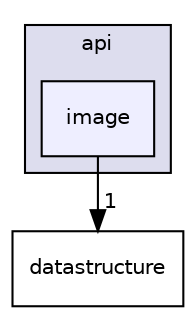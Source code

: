 digraph "interfaces/api/image" {
  compound=true
  node [ fontsize="10", fontname="Helvetica"];
  edge [ labelfontsize="10", labelfontname="Helvetica"];
  subgraph clusterdir_5ccb2e05c35c6d85a94d42568a113e58 {
    graph [ bgcolor="#ddddee", pencolor="black", label="api" fontname="Helvetica", fontsize="10", URL="dir_5ccb2e05c35c6d85a94d42568a113e58.html"]
  dir_d7ab704cfa178c3d68294b2a690ac246 [shape=box, label="image", style="filled", fillcolor="#eeeeff", pencolor="black", URL="dir_d7ab704cfa178c3d68294b2a690ac246.html"];
  }
  dir_3163639002ef67c6c12f1b2ccf7afca4 [shape=box label="datastructure" URL="dir_3163639002ef67c6c12f1b2ccf7afca4.html"];
  dir_d7ab704cfa178c3d68294b2a690ac246->dir_3163639002ef67c6c12f1b2ccf7afca4 [headlabel="1", labeldistance=1.5 headhref="dir_000006_000023.html"];
}
